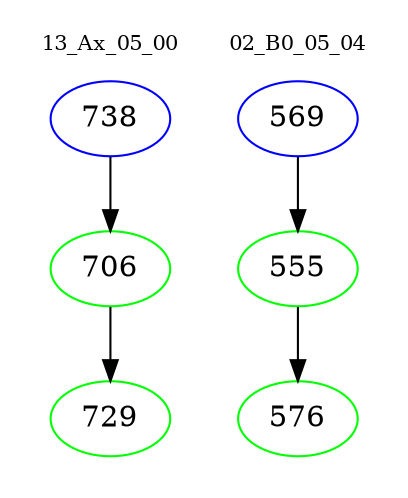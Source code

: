 digraph{
subgraph cluster_0 {
color = white
label = "13_Ax_05_00";
fontsize=10;
T0_738 [label="738", color="blue"]
T0_738 -> T0_706 [color="black"]
T0_706 [label="706", color="green"]
T0_706 -> T0_729 [color="black"]
T0_729 [label="729", color="green"]
}
subgraph cluster_1 {
color = white
label = "02_B0_05_04";
fontsize=10;
T1_569 [label="569", color="blue"]
T1_569 -> T1_555 [color="black"]
T1_555 [label="555", color="green"]
T1_555 -> T1_576 [color="black"]
T1_576 [label="576", color="green"]
}
}
